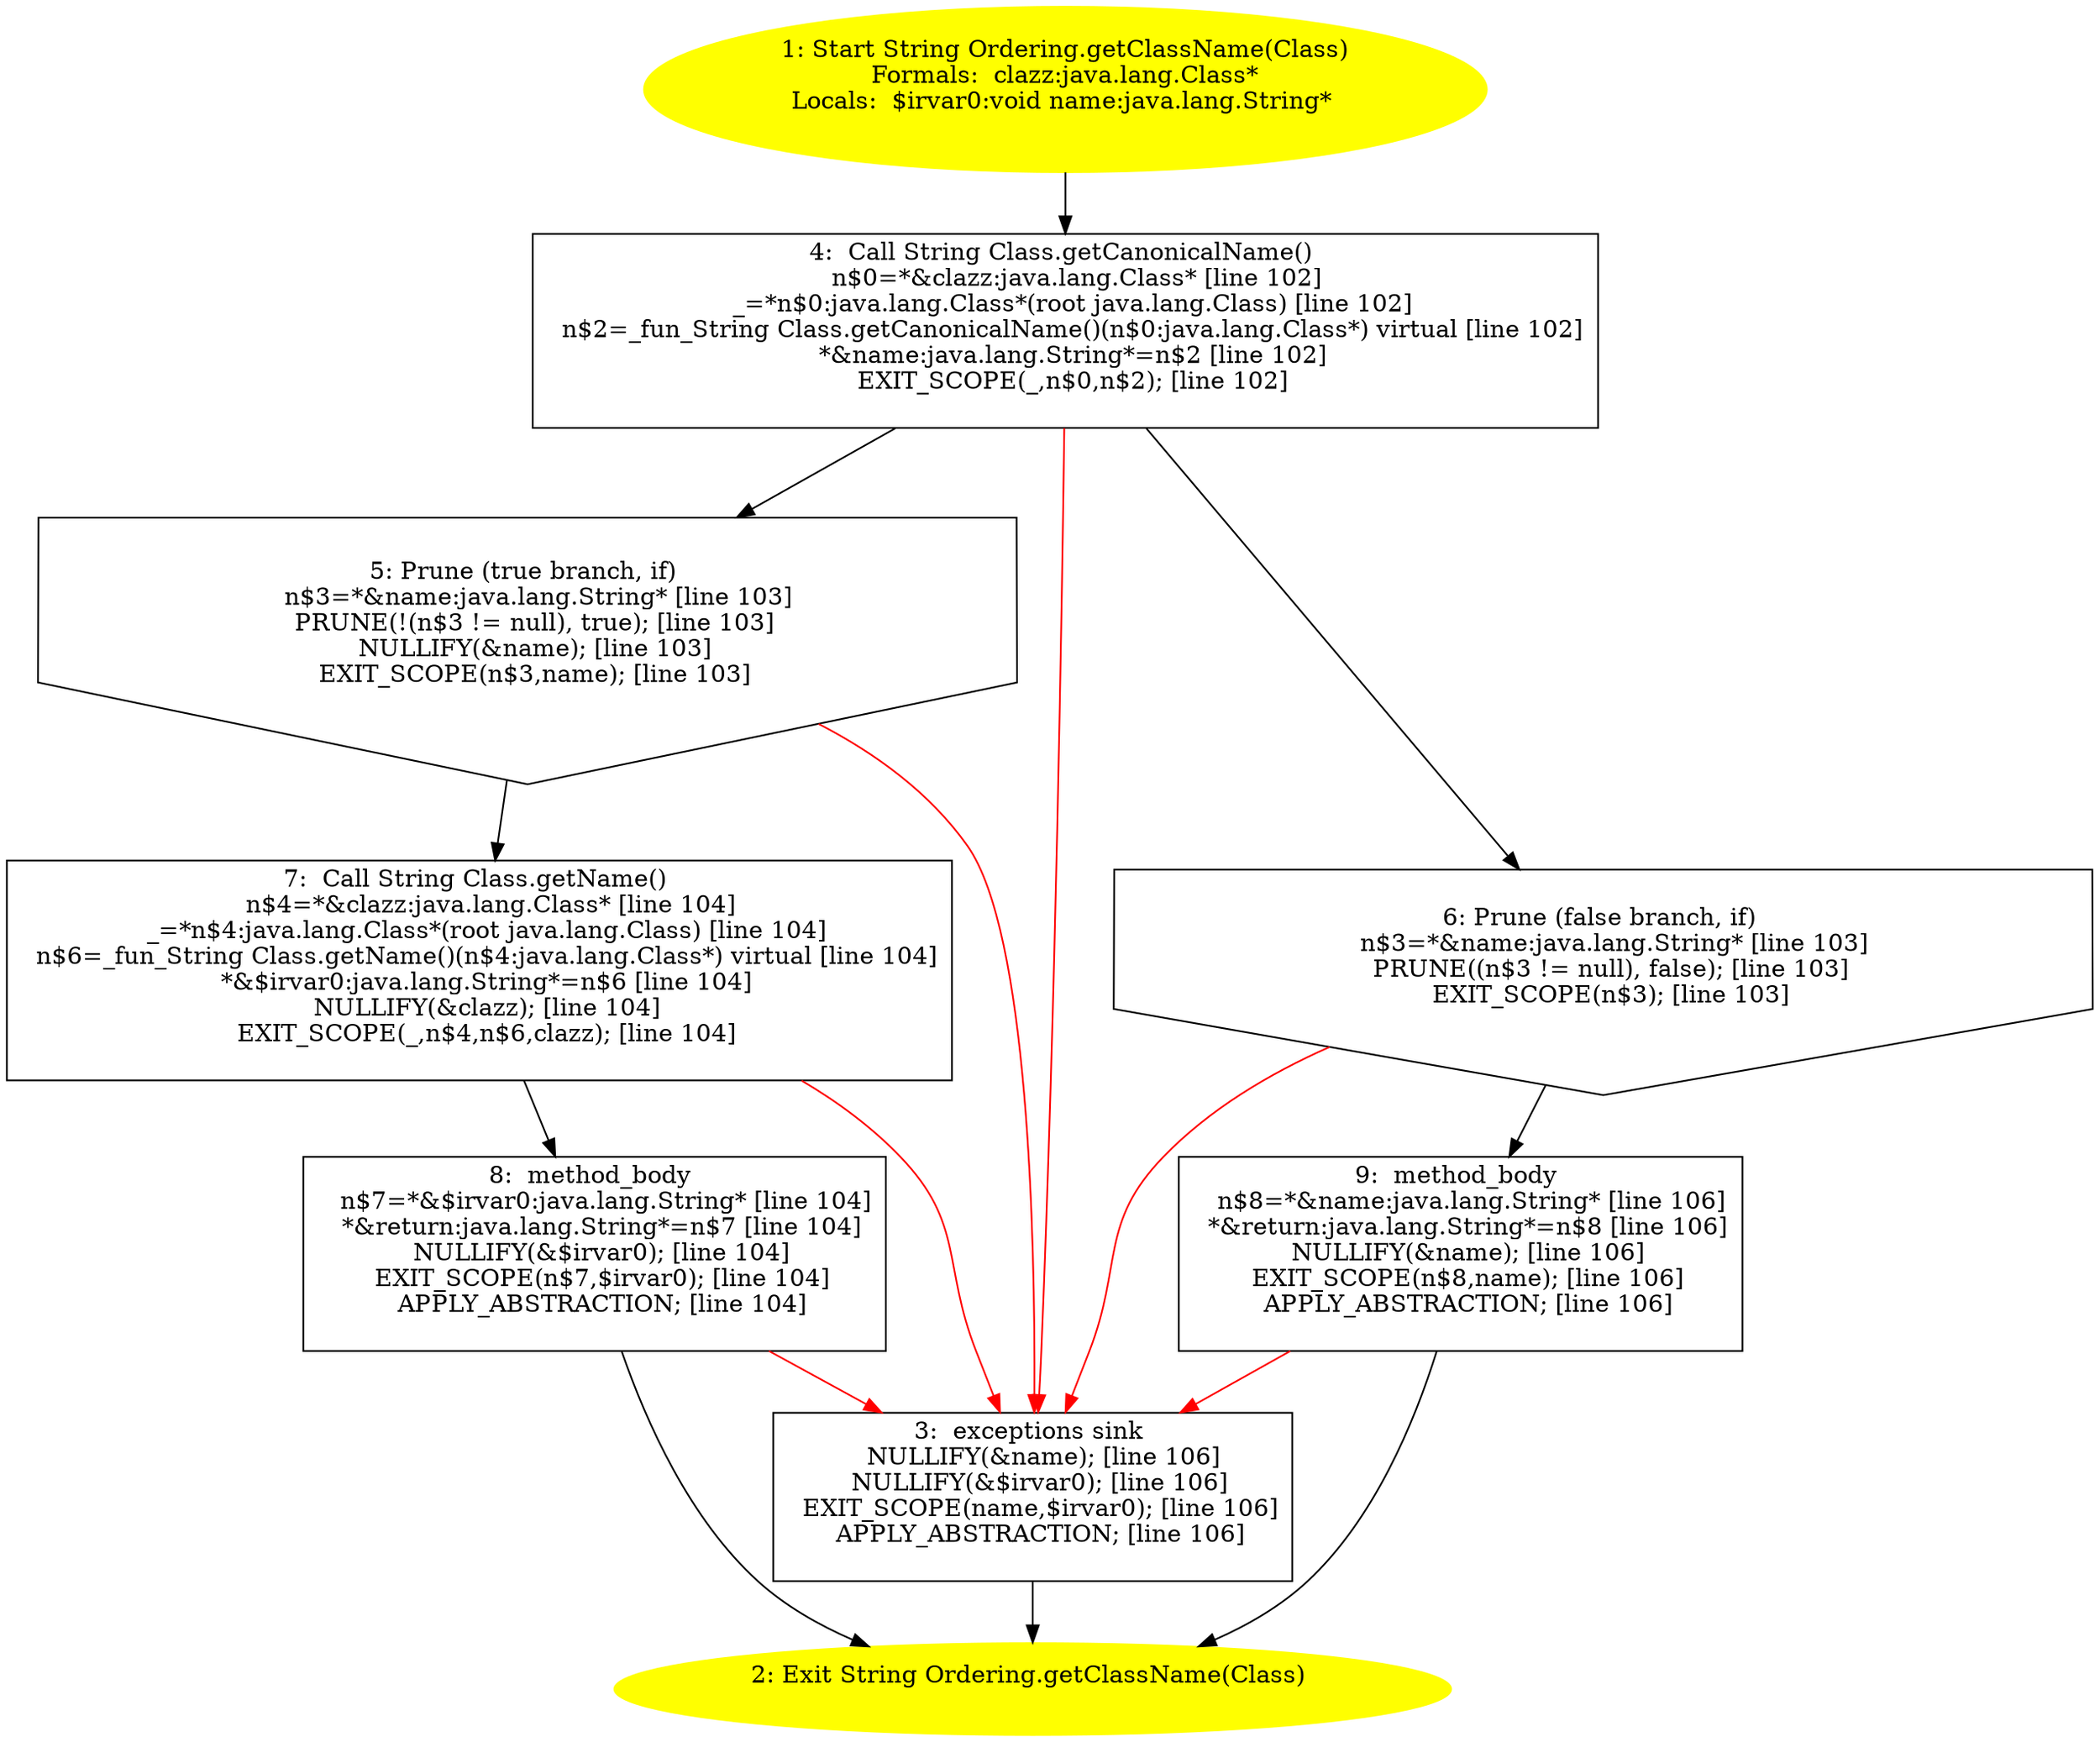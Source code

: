 /* @generated */
digraph cfg {
"org.junit.runner.manipulation.Ordering.getClassName(java.lang.Class):java.lang.String.67cc599659f470552f8a335b6ba72d3c_1" [label="1: Start String Ordering.getClassName(Class)\nFormals:  clazz:java.lang.Class*\nLocals:  $irvar0:void name:java.lang.String* \n  " color=yellow style=filled]
	

	 "org.junit.runner.manipulation.Ordering.getClassName(java.lang.Class):java.lang.String.67cc599659f470552f8a335b6ba72d3c_1" -> "org.junit.runner.manipulation.Ordering.getClassName(java.lang.Class):java.lang.String.67cc599659f470552f8a335b6ba72d3c_4" ;
"org.junit.runner.manipulation.Ordering.getClassName(java.lang.Class):java.lang.String.67cc599659f470552f8a335b6ba72d3c_2" [label="2: Exit String Ordering.getClassName(Class) \n  " color=yellow style=filled]
	

"org.junit.runner.manipulation.Ordering.getClassName(java.lang.Class):java.lang.String.67cc599659f470552f8a335b6ba72d3c_3" [label="3:  exceptions sink \n   NULLIFY(&name); [line 106]\n  NULLIFY(&$irvar0); [line 106]\n  EXIT_SCOPE(name,$irvar0); [line 106]\n  APPLY_ABSTRACTION; [line 106]\n " shape="box"]
	

	 "org.junit.runner.manipulation.Ordering.getClassName(java.lang.Class):java.lang.String.67cc599659f470552f8a335b6ba72d3c_3" -> "org.junit.runner.manipulation.Ordering.getClassName(java.lang.Class):java.lang.String.67cc599659f470552f8a335b6ba72d3c_2" ;
"org.junit.runner.manipulation.Ordering.getClassName(java.lang.Class):java.lang.String.67cc599659f470552f8a335b6ba72d3c_4" [label="4:  Call String Class.getCanonicalName() \n   n$0=*&clazz:java.lang.Class* [line 102]\n  _=*n$0:java.lang.Class*(root java.lang.Class) [line 102]\n  n$2=_fun_String Class.getCanonicalName()(n$0:java.lang.Class*) virtual [line 102]\n  *&name:java.lang.String*=n$2 [line 102]\n  EXIT_SCOPE(_,n$0,n$2); [line 102]\n " shape="box"]
	

	 "org.junit.runner.manipulation.Ordering.getClassName(java.lang.Class):java.lang.String.67cc599659f470552f8a335b6ba72d3c_4" -> "org.junit.runner.manipulation.Ordering.getClassName(java.lang.Class):java.lang.String.67cc599659f470552f8a335b6ba72d3c_5" ;
	 "org.junit.runner.manipulation.Ordering.getClassName(java.lang.Class):java.lang.String.67cc599659f470552f8a335b6ba72d3c_4" -> "org.junit.runner.manipulation.Ordering.getClassName(java.lang.Class):java.lang.String.67cc599659f470552f8a335b6ba72d3c_6" ;
	 "org.junit.runner.manipulation.Ordering.getClassName(java.lang.Class):java.lang.String.67cc599659f470552f8a335b6ba72d3c_4" -> "org.junit.runner.manipulation.Ordering.getClassName(java.lang.Class):java.lang.String.67cc599659f470552f8a335b6ba72d3c_3" [color="red" ];
"org.junit.runner.manipulation.Ordering.getClassName(java.lang.Class):java.lang.String.67cc599659f470552f8a335b6ba72d3c_5" [label="5: Prune (true branch, if) \n   n$3=*&name:java.lang.String* [line 103]\n  PRUNE(!(n$3 != null), true); [line 103]\n  NULLIFY(&name); [line 103]\n  EXIT_SCOPE(n$3,name); [line 103]\n " shape="invhouse"]
	

	 "org.junit.runner.manipulation.Ordering.getClassName(java.lang.Class):java.lang.String.67cc599659f470552f8a335b6ba72d3c_5" -> "org.junit.runner.manipulation.Ordering.getClassName(java.lang.Class):java.lang.String.67cc599659f470552f8a335b6ba72d3c_7" ;
	 "org.junit.runner.manipulation.Ordering.getClassName(java.lang.Class):java.lang.String.67cc599659f470552f8a335b6ba72d3c_5" -> "org.junit.runner.manipulation.Ordering.getClassName(java.lang.Class):java.lang.String.67cc599659f470552f8a335b6ba72d3c_3" [color="red" ];
"org.junit.runner.manipulation.Ordering.getClassName(java.lang.Class):java.lang.String.67cc599659f470552f8a335b6ba72d3c_6" [label="6: Prune (false branch, if) \n   n$3=*&name:java.lang.String* [line 103]\n  PRUNE((n$3 != null), false); [line 103]\n  EXIT_SCOPE(n$3); [line 103]\n " shape="invhouse"]
	

	 "org.junit.runner.manipulation.Ordering.getClassName(java.lang.Class):java.lang.String.67cc599659f470552f8a335b6ba72d3c_6" -> "org.junit.runner.manipulation.Ordering.getClassName(java.lang.Class):java.lang.String.67cc599659f470552f8a335b6ba72d3c_9" ;
	 "org.junit.runner.manipulation.Ordering.getClassName(java.lang.Class):java.lang.String.67cc599659f470552f8a335b6ba72d3c_6" -> "org.junit.runner.manipulation.Ordering.getClassName(java.lang.Class):java.lang.String.67cc599659f470552f8a335b6ba72d3c_3" [color="red" ];
"org.junit.runner.manipulation.Ordering.getClassName(java.lang.Class):java.lang.String.67cc599659f470552f8a335b6ba72d3c_7" [label="7:  Call String Class.getName() \n   n$4=*&clazz:java.lang.Class* [line 104]\n  _=*n$4:java.lang.Class*(root java.lang.Class) [line 104]\n  n$6=_fun_String Class.getName()(n$4:java.lang.Class*) virtual [line 104]\n  *&$irvar0:java.lang.String*=n$6 [line 104]\n  NULLIFY(&clazz); [line 104]\n  EXIT_SCOPE(_,n$4,n$6,clazz); [line 104]\n " shape="box"]
	

	 "org.junit.runner.manipulation.Ordering.getClassName(java.lang.Class):java.lang.String.67cc599659f470552f8a335b6ba72d3c_7" -> "org.junit.runner.manipulation.Ordering.getClassName(java.lang.Class):java.lang.String.67cc599659f470552f8a335b6ba72d3c_8" ;
	 "org.junit.runner.manipulation.Ordering.getClassName(java.lang.Class):java.lang.String.67cc599659f470552f8a335b6ba72d3c_7" -> "org.junit.runner.manipulation.Ordering.getClassName(java.lang.Class):java.lang.String.67cc599659f470552f8a335b6ba72d3c_3" [color="red" ];
"org.junit.runner.manipulation.Ordering.getClassName(java.lang.Class):java.lang.String.67cc599659f470552f8a335b6ba72d3c_8" [label="8:  method_body \n   n$7=*&$irvar0:java.lang.String* [line 104]\n  *&return:java.lang.String*=n$7 [line 104]\n  NULLIFY(&$irvar0); [line 104]\n  EXIT_SCOPE(n$7,$irvar0); [line 104]\n  APPLY_ABSTRACTION; [line 104]\n " shape="box"]
	

	 "org.junit.runner.manipulation.Ordering.getClassName(java.lang.Class):java.lang.String.67cc599659f470552f8a335b6ba72d3c_8" -> "org.junit.runner.manipulation.Ordering.getClassName(java.lang.Class):java.lang.String.67cc599659f470552f8a335b6ba72d3c_2" ;
	 "org.junit.runner.manipulation.Ordering.getClassName(java.lang.Class):java.lang.String.67cc599659f470552f8a335b6ba72d3c_8" -> "org.junit.runner.manipulation.Ordering.getClassName(java.lang.Class):java.lang.String.67cc599659f470552f8a335b6ba72d3c_3" [color="red" ];
"org.junit.runner.manipulation.Ordering.getClassName(java.lang.Class):java.lang.String.67cc599659f470552f8a335b6ba72d3c_9" [label="9:  method_body \n   n$8=*&name:java.lang.String* [line 106]\n  *&return:java.lang.String*=n$8 [line 106]\n  NULLIFY(&name); [line 106]\n  EXIT_SCOPE(n$8,name); [line 106]\n  APPLY_ABSTRACTION; [line 106]\n " shape="box"]
	

	 "org.junit.runner.manipulation.Ordering.getClassName(java.lang.Class):java.lang.String.67cc599659f470552f8a335b6ba72d3c_9" -> "org.junit.runner.manipulation.Ordering.getClassName(java.lang.Class):java.lang.String.67cc599659f470552f8a335b6ba72d3c_2" ;
	 "org.junit.runner.manipulation.Ordering.getClassName(java.lang.Class):java.lang.String.67cc599659f470552f8a335b6ba72d3c_9" -> "org.junit.runner.manipulation.Ordering.getClassName(java.lang.Class):java.lang.String.67cc599659f470552f8a335b6ba72d3c_3" [color="red" ];
}
